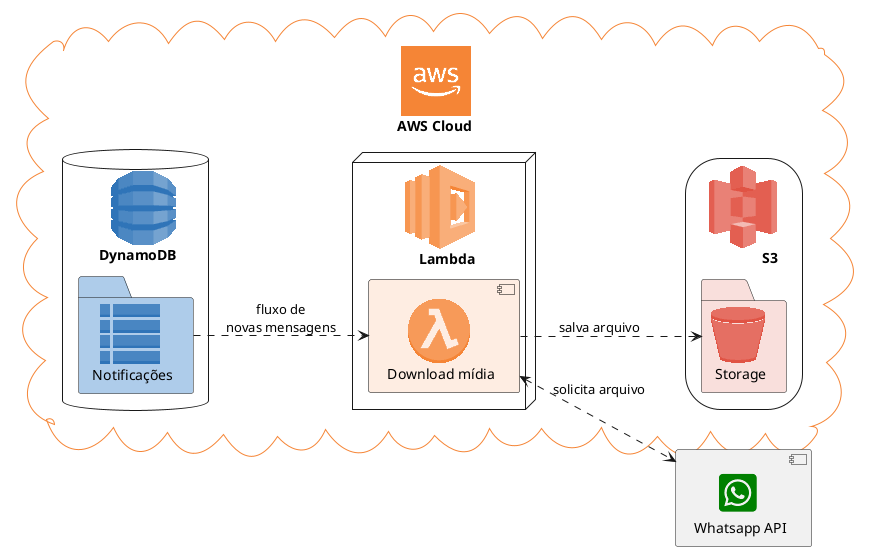 @startuml download_media

!theme _none_

!include <tupadr3/common>
!include <tupadr3/font-awesome-5/whatsapp_square>

!include <aws/common>
!include <aws/General/AWSCloud/AWSCloud>
!include <aws/Compute/AWSLambda/AWSLambda>
!include <aws/Database/AmazonDynamoDB/AmazonDynamoDB>
!include <aws/Storage/AmazonS3/AmazonS3>
!include <aws/Compute/AWSLambda/LambdaFunction/LambdaFunction>
!include <aws/Database/AmazonDynamoDB/table/table>
!include <aws/Storage/AmazonS3/bucket/bucket>

left to right direction

FA5_WHATSAPP_SQUARE(whatsApi, "Whatsapp API", component, Green)

AWSCLOUD(AWS, "AWS Cloud", cloud) {

  AMAZONDYNAMODB(dynamoDB, "DynamoDB") {
    TABLE(notificationsTable, "Notificações")
  }
  
  AWSLAMBDA(apiFunctions, "Lambda") {
    LAMBDAFUNCTION(downloadMedia, "Download mídia")
  }

  AMAZONS3(s3, "S3") {
    BUCKET(storage, "Storage")
  }

}

notificationsTable ..> downloadMedia : fluxo de\nnovas mensagens
downloadMedia <..> whatsApi : solicita arquivo
downloadMedia ..> storage : salva arquivo

@enduml
